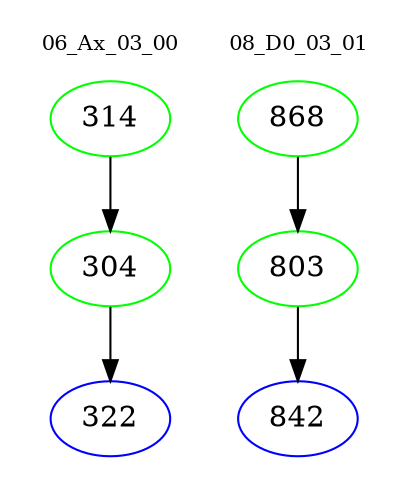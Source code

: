 digraph{
subgraph cluster_0 {
color = white
label = "06_Ax_03_00";
fontsize=10;
T0_314 [label="314", color="green"]
T0_314 -> T0_304 [color="black"]
T0_304 [label="304", color="green"]
T0_304 -> T0_322 [color="black"]
T0_322 [label="322", color="blue"]
}
subgraph cluster_1 {
color = white
label = "08_D0_03_01";
fontsize=10;
T1_868 [label="868", color="green"]
T1_868 -> T1_803 [color="black"]
T1_803 [label="803", color="green"]
T1_803 -> T1_842 [color="black"]
T1_842 [label="842", color="blue"]
}
}
